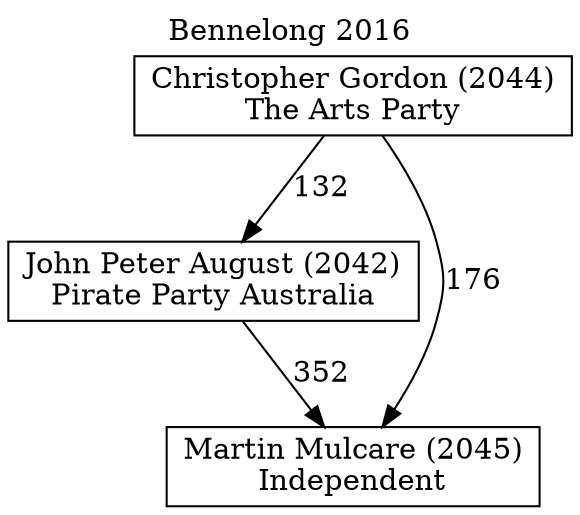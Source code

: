 // House preference flow
digraph "Martin Mulcare (2045)_Bennelong_2016" {
	graph [label="Bennelong 2016" labelloc=t mclimit=10]
	node [shape=box]
	"Christopher Gordon (2044)" [label="Christopher Gordon (2044)
The Arts Party"]
	"John Peter August (2042)" [label="John Peter August (2042)
Pirate Party Australia"]
	"Martin Mulcare (2045)" [label="Martin Mulcare (2045)
Independent"]
	"Christopher Gordon (2044)" -> "John Peter August (2042)" [label=132]
	"Christopher Gordon (2044)" -> "Martin Mulcare (2045)" [label=176]
	"John Peter August (2042)" -> "Martin Mulcare (2045)" [label=352]
}
